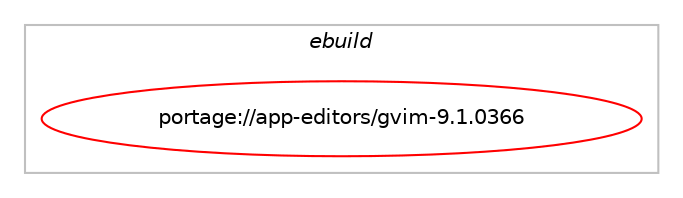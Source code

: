 digraph prolog {

# *************
# Graph options
# *************

newrank=true;
concentrate=true;
compound=true;
graph [rankdir=LR,fontname=Helvetica,fontsize=10,ranksep=1.5];#, ranksep=2.5, nodesep=0.2];
edge  [arrowhead=vee];
node  [fontname=Helvetica,fontsize=10];

# **********
# The ebuild
# **********

subgraph cluster_leftcol {
color=gray;
label=<<i>ebuild</i>>;
id [label="portage://app-editors/gvim-9.1.0366", color=red, width=4, href="../app-editors/gvim-9.1.0366.svg"];
}

# ****************
# The dependencies
# ****************

subgraph cluster_midcol {
color=gray;
label=<<i>dependencies</i>>;
subgraph cluster_compile {
fillcolor="#eeeeee";
style=filled;
label=<<i>compile</i>>;
# *** BEGIN UNKNOWN DEPENDENCY TYPE (TODO) ***
# id -> equal(use_conditional_group(negative,motif,portage://app-editors/gvim-9.1.0366,[package_dependency(portage://app-editors/gvim-9.1.0366,install,no,x11-libs,gtk+,none,[,,],[slot(3)],[]),package_dependency(portage://app-editors/gvim-9.1.0366,install,no,x11-libs,libXft,none,[,,],[],[])]))
# *** END UNKNOWN DEPENDENCY TYPE (TODO) ***

# *** BEGIN UNKNOWN DEPENDENCY TYPE (TODO) ***
# id -> equal(use_conditional_group(positive,acl,portage://app-editors/gvim-9.1.0366,[use_conditional_group(positive,kernel_linux,portage://app-editors/gvim-9.1.0366,[package_dependency(portage://app-editors/gvim-9.1.0366,install,no,sys-apps,acl,none,[,,],[],[])])]))
# *** END UNKNOWN DEPENDENCY TYPE (TODO) ***

# *** BEGIN UNKNOWN DEPENDENCY TYPE (TODO) ***
# id -> equal(use_conditional_group(positive,crypt,portage://app-editors/gvim-9.1.0366,[package_dependency(portage://app-editors/gvim-9.1.0366,install,no,dev-libs,libsodium,none,[,,],any_same_slot,[])]))
# *** END UNKNOWN DEPENDENCY TYPE (TODO) ***

# *** BEGIN UNKNOWN DEPENDENCY TYPE (TODO) ***
# id -> equal(use_conditional_group(positive,cscope,portage://app-editors/gvim-9.1.0366,[package_dependency(portage://app-editors/gvim-9.1.0366,install,no,dev-util,cscope,none,[,,],[],[])]))
# *** END UNKNOWN DEPENDENCY TYPE (TODO) ***

# *** BEGIN UNKNOWN DEPENDENCY TYPE (TODO) ***
# id -> equal(use_conditional_group(positive,lua,portage://app-editors/gvim-9.1.0366,[use_conditional_group(positive,lua_single_target_luajit,portage://app-editors/gvim-9.1.0366,[package_dependency(portage://app-editors/gvim-9.1.0366,install,no,dev-lang,luajit,none,[,,],any_same_slot,[])]),use_conditional_group(positive,lua_single_target_lua5-1,portage://app-editors/gvim-9.1.0366,[package_dependency(portage://app-editors/gvim-9.1.0366,install,no,dev-lang,lua,none,[,,],[slot(5.1)],[])]),use_conditional_group(positive,lua_single_target_lua5-3,portage://app-editors/gvim-9.1.0366,[package_dependency(portage://app-editors/gvim-9.1.0366,install,no,dev-lang,lua,none,[,,],[slot(5.3)],[])]),use_conditional_group(positive,lua_single_target_lua5-4,portage://app-editors/gvim-9.1.0366,[package_dependency(portage://app-editors/gvim-9.1.0366,install,no,dev-lang,lua,none,[,,],[slot(5.4)],[])]),use_conditional_group(positive,lua_single_target_lua5-1,portage://app-editors/gvim-9.1.0366,[package_dependency(portage://app-editors/gvim-9.1.0366,install,no,dev-lang,lua,none,[,,],[slot(5.1)],[use(enable(deprecated),none)])])]))
# *** END UNKNOWN DEPENDENCY TYPE (TODO) ***

# *** BEGIN UNKNOWN DEPENDENCY TYPE (TODO) ***
# id -> equal(use_conditional_group(positive,motif,portage://app-editors/gvim-9.1.0366,[package_dependency(portage://app-editors/gvim-9.1.0366,install,no,x11-libs,motif,greaterequal,[2.3,,,2.3],[slot(0)],[])]))
# *** END UNKNOWN DEPENDENCY TYPE (TODO) ***

# *** BEGIN UNKNOWN DEPENDENCY TYPE (TODO) ***
# id -> equal(use_conditional_group(positive,nls,portage://app-editors/gvim-9.1.0366,[package_dependency(portage://app-editors/gvim-9.1.0366,install,no,virtual,libintl,none,[,,],[],[])]))
# *** END UNKNOWN DEPENDENCY TYPE (TODO) ***

# *** BEGIN UNKNOWN DEPENDENCY TYPE (TODO) ***
# id -> equal(use_conditional_group(positive,perl,portage://app-editors/gvim-9.1.0366,[package_dependency(portage://app-editors/gvim-9.1.0366,install,no,dev-lang,perl,none,[,,],any_same_slot,[])]))
# *** END UNKNOWN DEPENDENCY TYPE (TODO) ***

# *** BEGIN UNKNOWN DEPENDENCY TYPE (TODO) ***
# id -> equal(use_conditional_group(positive,python,portage://app-editors/gvim-9.1.0366,[use_conditional_group(positive,python_single_target_python3_10,portage://app-editors/gvim-9.1.0366,[package_dependency(portage://app-editors/gvim-9.1.0366,install,no,dev-lang,python,none,[,,],[slot(3.10)],[use(enable(threads),positive)])]),use_conditional_group(positive,python_single_target_python3_11,portage://app-editors/gvim-9.1.0366,[package_dependency(portage://app-editors/gvim-9.1.0366,install,no,dev-lang,python,none,[,,],[slot(3.11)],[use(enable(threads),positive)])]),use_conditional_group(positive,python_single_target_python3_12,portage://app-editors/gvim-9.1.0366,[package_dependency(portage://app-editors/gvim-9.1.0366,install,no,dev-lang,python,none,[,,],[slot(3.12)],[use(enable(threads),positive)])])]))
# *** END UNKNOWN DEPENDENCY TYPE (TODO) ***

# *** BEGIN UNKNOWN DEPENDENCY TYPE (TODO) ***
# id -> equal(use_conditional_group(positive,racket,portage://app-editors/gvim-9.1.0366,[package_dependency(portage://app-editors/gvim-9.1.0366,install,no,dev-scheme,racket,none,[,,],[],[])]))
# *** END UNKNOWN DEPENDENCY TYPE (TODO) ***

# *** BEGIN UNKNOWN DEPENDENCY TYPE (TODO) ***
# id -> equal(use_conditional_group(positive,ruby,portage://app-editors/gvim-9.1.0366,[any_of_group([all_of_group([package_dependency(portage://app-editors/gvim-9.1.0366,install,no,dev-lang,ruby,none,[,,],[slot(3.1)],[]),package_dependency(portage://app-editors/gvim-9.1.0366,install,no,virtual,rubygems,none,[,,],[],[use(enable(ruby_targets_ruby31),negative)])]),all_of_group([package_dependency(portage://app-editors/gvim-9.1.0366,install,no,dev-lang,ruby,none,[,,],[slot(3.2)],[]),package_dependency(portage://app-editors/gvim-9.1.0366,install,no,virtual,rubygems,none,[,,],[],[use(enable(ruby_targets_ruby32),negative)])])])]))
# *** END UNKNOWN DEPENDENCY TYPE (TODO) ***

# *** BEGIN UNKNOWN DEPENDENCY TYPE (TODO) ***
# id -> equal(use_conditional_group(positive,selinux,portage://app-editors/gvim-9.1.0366,[package_dependency(portage://app-editors/gvim-9.1.0366,install,no,sys-libs,libselinux,none,[,,],[],[])]))
# *** END UNKNOWN DEPENDENCY TYPE (TODO) ***

# *** BEGIN UNKNOWN DEPENDENCY TYPE (TODO) ***
# id -> equal(use_conditional_group(positive,session,portage://app-editors/gvim-9.1.0366,[package_dependency(portage://app-editors/gvim-9.1.0366,install,no,x11-libs,libSM,none,[,,],[],[])]))
# *** END UNKNOWN DEPENDENCY TYPE (TODO) ***

# *** BEGIN UNKNOWN DEPENDENCY TYPE (TODO) ***
# id -> equal(use_conditional_group(positive,sound,portage://app-editors/gvim-9.1.0366,[package_dependency(portage://app-editors/gvim-9.1.0366,install,no,media-libs,libcanberra,none,[,,],[],[])]))
# *** END UNKNOWN DEPENDENCY TYPE (TODO) ***

# *** BEGIN UNKNOWN DEPENDENCY TYPE (TODO) ***
# id -> equal(use_conditional_group(positive,tcl,portage://app-editors/gvim-9.1.0366,[package_dependency(portage://app-editors/gvim-9.1.0366,install,no,dev-lang,tcl,none,[,,],[slot(0),equal],[])]))
# *** END UNKNOWN DEPENDENCY TYPE (TODO) ***

# *** BEGIN UNKNOWN DEPENDENCY TYPE (TODO) ***
# id -> equal(package_dependency(portage://app-editors/gvim-9.1.0366,install,no,app-editors,vim-core,tilde,[9.1.0366,,,9.1.0366],[],[]))
# *** END UNKNOWN DEPENDENCY TYPE (TODO) ***

# *** BEGIN UNKNOWN DEPENDENCY TYPE (TODO) ***
# id -> equal(package_dependency(portage://app-editors/gvim-9.1.0366,install,no,app-eselect,eselect-vi,greaterequal,[1.1,,,1.1],[],[]))
# *** END UNKNOWN DEPENDENCY TYPE (TODO) ***

# *** BEGIN UNKNOWN DEPENDENCY TYPE (TODO) ***
# id -> equal(package_dependency(portage://app-editors/gvim-9.1.0366,install,no,sys-libs,ncurses,greaterequal,[5.2,,-r2,5.2-r2],[slot(0),equal],[]))
# *** END UNKNOWN DEPENDENCY TYPE (TODO) ***

# *** BEGIN UNKNOWN DEPENDENCY TYPE (TODO) ***
# id -> equal(package_dependency(portage://app-editors/gvim-9.1.0366,install,no,x11-base,xorg-proto,none,[,,],[],[]))
# *** END UNKNOWN DEPENDENCY TYPE (TODO) ***

# *** BEGIN UNKNOWN DEPENDENCY TYPE (TODO) ***
# id -> equal(package_dependency(portage://app-editors/gvim-9.1.0366,install,no,x11-libs,libICE,none,[,,],[],[]))
# *** END UNKNOWN DEPENDENCY TYPE (TODO) ***

# *** BEGIN UNKNOWN DEPENDENCY TYPE (TODO) ***
# id -> equal(package_dependency(portage://app-editors/gvim-9.1.0366,install,no,x11-libs,libSM,none,[,,],[],[]))
# *** END UNKNOWN DEPENDENCY TYPE (TODO) ***

# *** BEGIN UNKNOWN DEPENDENCY TYPE (TODO) ***
# id -> equal(package_dependency(portage://app-editors/gvim-9.1.0366,install,no,x11-libs,libXext,none,[,,],[],[]))
# *** END UNKNOWN DEPENDENCY TYPE (TODO) ***

# *** BEGIN UNKNOWN DEPENDENCY TYPE (TODO) ***
# id -> equal(package_dependency(portage://app-editors/gvim-9.1.0366,install,no,x11-libs,libXt,none,[,,],[],[]))
# *** END UNKNOWN DEPENDENCY TYPE (TODO) ***

}
subgraph cluster_compileandrun {
fillcolor="#eeeeee";
style=filled;
label=<<i>compile and run</i>>;
}
subgraph cluster_run {
fillcolor="#eeeeee";
style=filled;
label=<<i>run</i>>;
# *** BEGIN UNKNOWN DEPENDENCY TYPE (TODO) ***
# id -> equal(use_conditional_group(negative,motif,portage://app-editors/gvim-9.1.0366,[package_dependency(portage://app-editors/gvim-9.1.0366,run,no,x11-libs,gtk+,none,[,,],[slot(3)],[]),package_dependency(portage://app-editors/gvim-9.1.0366,run,no,x11-libs,libXft,none,[,,],[],[])]))
# *** END UNKNOWN DEPENDENCY TYPE (TODO) ***

# *** BEGIN UNKNOWN DEPENDENCY TYPE (TODO) ***
# id -> equal(use_conditional_group(positive,acl,portage://app-editors/gvim-9.1.0366,[use_conditional_group(positive,kernel_linux,portage://app-editors/gvim-9.1.0366,[package_dependency(portage://app-editors/gvim-9.1.0366,run,no,sys-apps,acl,none,[,,],[],[])])]))
# *** END UNKNOWN DEPENDENCY TYPE (TODO) ***

# *** BEGIN UNKNOWN DEPENDENCY TYPE (TODO) ***
# id -> equal(use_conditional_group(positive,crypt,portage://app-editors/gvim-9.1.0366,[package_dependency(portage://app-editors/gvim-9.1.0366,run,no,dev-libs,libsodium,none,[,,],any_same_slot,[])]))
# *** END UNKNOWN DEPENDENCY TYPE (TODO) ***

# *** BEGIN UNKNOWN DEPENDENCY TYPE (TODO) ***
# id -> equal(use_conditional_group(positive,cscope,portage://app-editors/gvim-9.1.0366,[package_dependency(portage://app-editors/gvim-9.1.0366,run,no,dev-util,cscope,none,[,,],[],[])]))
# *** END UNKNOWN DEPENDENCY TYPE (TODO) ***

# *** BEGIN UNKNOWN DEPENDENCY TYPE (TODO) ***
# id -> equal(use_conditional_group(positive,lua,portage://app-editors/gvim-9.1.0366,[use_conditional_group(positive,lua_single_target_luajit,portage://app-editors/gvim-9.1.0366,[package_dependency(portage://app-editors/gvim-9.1.0366,run,no,dev-lang,luajit,none,[,,],any_same_slot,[])]),use_conditional_group(positive,lua_single_target_lua5-1,portage://app-editors/gvim-9.1.0366,[package_dependency(portage://app-editors/gvim-9.1.0366,run,no,dev-lang,lua,none,[,,],[slot(5.1)],[])]),use_conditional_group(positive,lua_single_target_lua5-3,portage://app-editors/gvim-9.1.0366,[package_dependency(portage://app-editors/gvim-9.1.0366,run,no,dev-lang,lua,none,[,,],[slot(5.3)],[])]),use_conditional_group(positive,lua_single_target_lua5-4,portage://app-editors/gvim-9.1.0366,[package_dependency(portage://app-editors/gvim-9.1.0366,run,no,dev-lang,lua,none,[,,],[slot(5.4)],[])]),use_conditional_group(positive,lua_single_target_lua5-1,portage://app-editors/gvim-9.1.0366,[package_dependency(portage://app-editors/gvim-9.1.0366,run,no,dev-lang,lua,none,[,,],[slot(5.1)],[use(enable(deprecated),none)])])]))
# *** END UNKNOWN DEPENDENCY TYPE (TODO) ***

# *** BEGIN UNKNOWN DEPENDENCY TYPE (TODO) ***
# id -> equal(use_conditional_group(positive,motif,portage://app-editors/gvim-9.1.0366,[package_dependency(portage://app-editors/gvim-9.1.0366,run,no,x11-libs,motif,greaterequal,[2.3,,,2.3],[slot(0)],[])]))
# *** END UNKNOWN DEPENDENCY TYPE (TODO) ***

# *** BEGIN UNKNOWN DEPENDENCY TYPE (TODO) ***
# id -> equal(use_conditional_group(positive,nls,portage://app-editors/gvim-9.1.0366,[package_dependency(portage://app-editors/gvim-9.1.0366,run,no,virtual,libintl,none,[,,],[],[])]))
# *** END UNKNOWN DEPENDENCY TYPE (TODO) ***

# *** BEGIN UNKNOWN DEPENDENCY TYPE (TODO) ***
# id -> equal(use_conditional_group(positive,perl,portage://app-editors/gvim-9.1.0366,[package_dependency(portage://app-editors/gvim-9.1.0366,run,no,dev-lang,perl,none,[,,],any_same_slot,[])]))
# *** END UNKNOWN DEPENDENCY TYPE (TODO) ***

# *** BEGIN UNKNOWN DEPENDENCY TYPE (TODO) ***
# id -> equal(use_conditional_group(positive,python,portage://app-editors/gvim-9.1.0366,[use_conditional_group(positive,python_single_target_python3_10,portage://app-editors/gvim-9.1.0366,[package_dependency(portage://app-editors/gvim-9.1.0366,run,no,dev-lang,python,none,[,,],[slot(3.10)],[use(enable(threads),positive)])]),use_conditional_group(positive,python_single_target_python3_11,portage://app-editors/gvim-9.1.0366,[package_dependency(portage://app-editors/gvim-9.1.0366,run,no,dev-lang,python,none,[,,],[slot(3.11)],[use(enable(threads),positive)])]),use_conditional_group(positive,python_single_target_python3_12,portage://app-editors/gvim-9.1.0366,[package_dependency(portage://app-editors/gvim-9.1.0366,run,no,dev-lang,python,none,[,,],[slot(3.12)],[use(enable(threads),positive)])])]))
# *** END UNKNOWN DEPENDENCY TYPE (TODO) ***

# *** BEGIN UNKNOWN DEPENDENCY TYPE (TODO) ***
# id -> equal(use_conditional_group(positive,racket,portage://app-editors/gvim-9.1.0366,[package_dependency(portage://app-editors/gvim-9.1.0366,run,no,dev-scheme,racket,none,[,,],[],[])]))
# *** END UNKNOWN DEPENDENCY TYPE (TODO) ***

# *** BEGIN UNKNOWN DEPENDENCY TYPE (TODO) ***
# id -> equal(use_conditional_group(positive,ruby,portage://app-editors/gvim-9.1.0366,[any_of_group([all_of_group([package_dependency(portage://app-editors/gvim-9.1.0366,run,no,dev-lang,ruby,none,[,,],[slot(3.1)],[]),package_dependency(portage://app-editors/gvim-9.1.0366,run,no,virtual,rubygems,none,[,,],[],[use(enable(ruby_targets_ruby31),negative)])]),all_of_group([package_dependency(portage://app-editors/gvim-9.1.0366,run,no,dev-lang,ruby,none,[,,],[slot(3.2)],[]),package_dependency(portage://app-editors/gvim-9.1.0366,run,no,virtual,rubygems,none,[,,],[],[use(enable(ruby_targets_ruby32),negative)])])])]))
# *** END UNKNOWN DEPENDENCY TYPE (TODO) ***

# *** BEGIN UNKNOWN DEPENDENCY TYPE (TODO) ***
# id -> equal(use_conditional_group(positive,selinux,portage://app-editors/gvim-9.1.0366,[package_dependency(portage://app-editors/gvim-9.1.0366,run,no,sys-libs,libselinux,none,[,,],[],[])]))
# *** END UNKNOWN DEPENDENCY TYPE (TODO) ***

# *** BEGIN UNKNOWN DEPENDENCY TYPE (TODO) ***
# id -> equal(use_conditional_group(positive,session,portage://app-editors/gvim-9.1.0366,[package_dependency(portage://app-editors/gvim-9.1.0366,run,no,x11-libs,libSM,none,[,,],[],[])]))
# *** END UNKNOWN DEPENDENCY TYPE (TODO) ***

# *** BEGIN UNKNOWN DEPENDENCY TYPE (TODO) ***
# id -> equal(use_conditional_group(positive,sound,portage://app-editors/gvim-9.1.0366,[package_dependency(portage://app-editors/gvim-9.1.0366,run,no,media-libs,libcanberra,none,[,,],[],[])]))
# *** END UNKNOWN DEPENDENCY TYPE (TODO) ***

# *** BEGIN UNKNOWN DEPENDENCY TYPE (TODO) ***
# id -> equal(use_conditional_group(positive,tcl,portage://app-editors/gvim-9.1.0366,[package_dependency(portage://app-editors/gvim-9.1.0366,run,no,dev-lang,tcl,none,[,,],[slot(0),equal],[])]))
# *** END UNKNOWN DEPENDENCY TYPE (TODO) ***

# *** BEGIN UNKNOWN DEPENDENCY TYPE (TODO) ***
# id -> equal(package_dependency(portage://app-editors/gvim-9.1.0366,run,no,app-editors,vim-core,tilde,[9.1.0366,,,9.1.0366],[],[]))
# *** END UNKNOWN DEPENDENCY TYPE (TODO) ***

# *** BEGIN UNKNOWN DEPENDENCY TYPE (TODO) ***
# id -> equal(package_dependency(portage://app-editors/gvim-9.1.0366,run,no,app-eselect,eselect-vi,greaterequal,[1.1,,,1.1],[],[]))
# *** END UNKNOWN DEPENDENCY TYPE (TODO) ***

# *** BEGIN UNKNOWN DEPENDENCY TYPE (TODO) ***
# id -> equal(package_dependency(portage://app-editors/gvim-9.1.0366,run,no,sys-libs,ncurses,greaterequal,[5.2,,-r2,5.2-r2],[slot(0),equal],[]))
# *** END UNKNOWN DEPENDENCY TYPE (TODO) ***

# *** BEGIN UNKNOWN DEPENDENCY TYPE (TODO) ***
# id -> equal(package_dependency(portage://app-editors/gvim-9.1.0366,run,no,x11-libs,libICE,none,[,,],[],[]))
# *** END UNKNOWN DEPENDENCY TYPE (TODO) ***

# *** BEGIN UNKNOWN DEPENDENCY TYPE (TODO) ***
# id -> equal(package_dependency(portage://app-editors/gvim-9.1.0366,run,no,x11-libs,libSM,none,[,,],[],[]))
# *** END UNKNOWN DEPENDENCY TYPE (TODO) ***

# *** BEGIN UNKNOWN DEPENDENCY TYPE (TODO) ***
# id -> equal(package_dependency(portage://app-editors/gvim-9.1.0366,run,no,x11-libs,libXext,none,[,,],[],[]))
# *** END UNKNOWN DEPENDENCY TYPE (TODO) ***

# *** BEGIN UNKNOWN DEPENDENCY TYPE (TODO) ***
# id -> equal(package_dependency(portage://app-editors/gvim-9.1.0366,run,no,x11-libs,libXt,none,[,,],[],[]))
# *** END UNKNOWN DEPENDENCY TYPE (TODO) ***

}
}

# **************
# The candidates
# **************

subgraph cluster_choices {
rank=same;
color=gray;
label=<<i>candidates</i>>;

}

}
